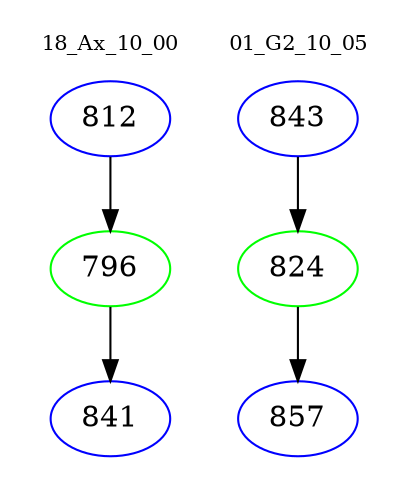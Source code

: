 digraph{
subgraph cluster_0 {
color = white
label = "18_Ax_10_00";
fontsize=10;
T0_812 [label="812", color="blue"]
T0_812 -> T0_796 [color="black"]
T0_796 [label="796", color="green"]
T0_796 -> T0_841 [color="black"]
T0_841 [label="841", color="blue"]
}
subgraph cluster_1 {
color = white
label = "01_G2_10_05";
fontsize=10;
T1_843 [label="843", color="blue"]
T1_843 -> T1_824 [color="black"]
T1_824 [label="824", color="green"]
T1_824 -> T1_857 [color="black"]
T1_857 [label="857", color="blue"]
}
}
